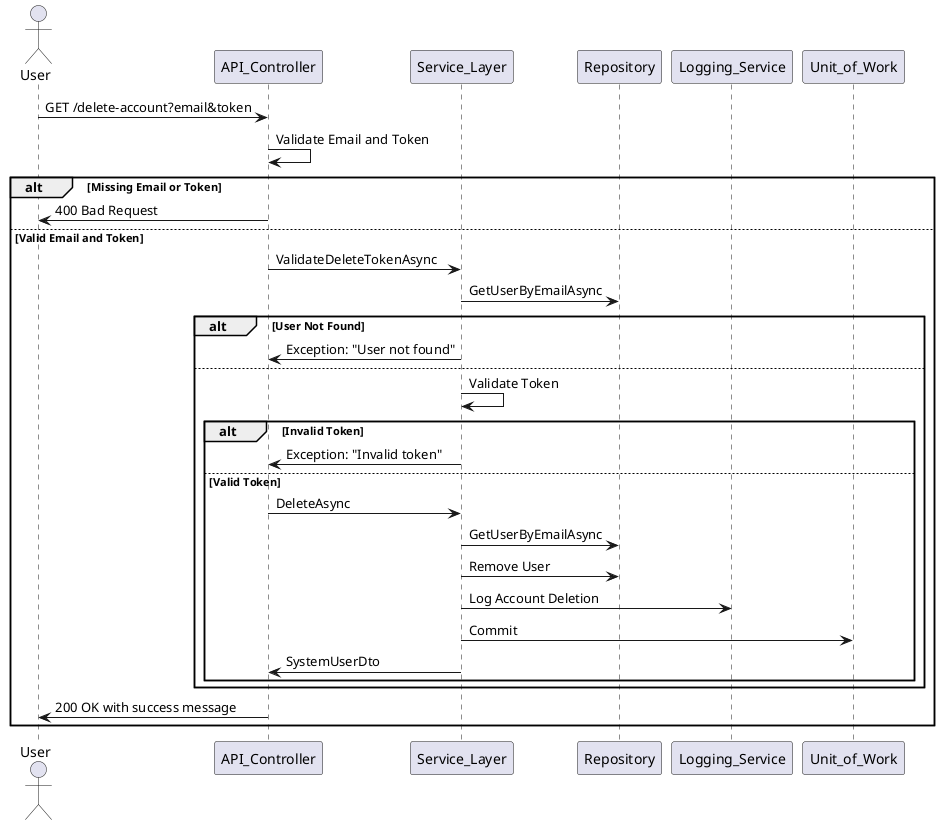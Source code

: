 
@startuml
actor User
participant API_Controller
participant Service_Layer
participant Repository
participant Logging_Service
participant Unit_of_Work

User -> API_Controller: GET /delete-account?email&token
API_Controller -> API_Controller: Validate Email and Token
alt Missing Email or Token
    API_Controller -> User: 400 Bad Request
else Valid Email and Token
    API_Controller -> Service_Layer: ValidateDeleteTokenAsync
    Service_Layer -> Repository: GetUserByEmailAsync
    alt User Not Found
        Service_Layer -> API_Controller: Exception: "User not found"
    else
        Service_Layer -> Service_Layer: Validate Token
        alt Invalid Token
            Service_Layer -> API_Controller: Exception: "Invalid token"
        else Valid Token
            API_Controller -> Service_Layer: DeleteAsync
            Service_Layer -> Repository: GetUserByEmailAsync
            Service_Layer -> Repository: Remove User
            Service_Layer -> Logging_Service: Log Account Deletion
            Service_Layer -> Unit_of_Work: Commit
            Service_Layer -> API_Controller: SystemUserDto
        end
    end
    API_Controller -> User: 200 OK with success message
end
@enduml
